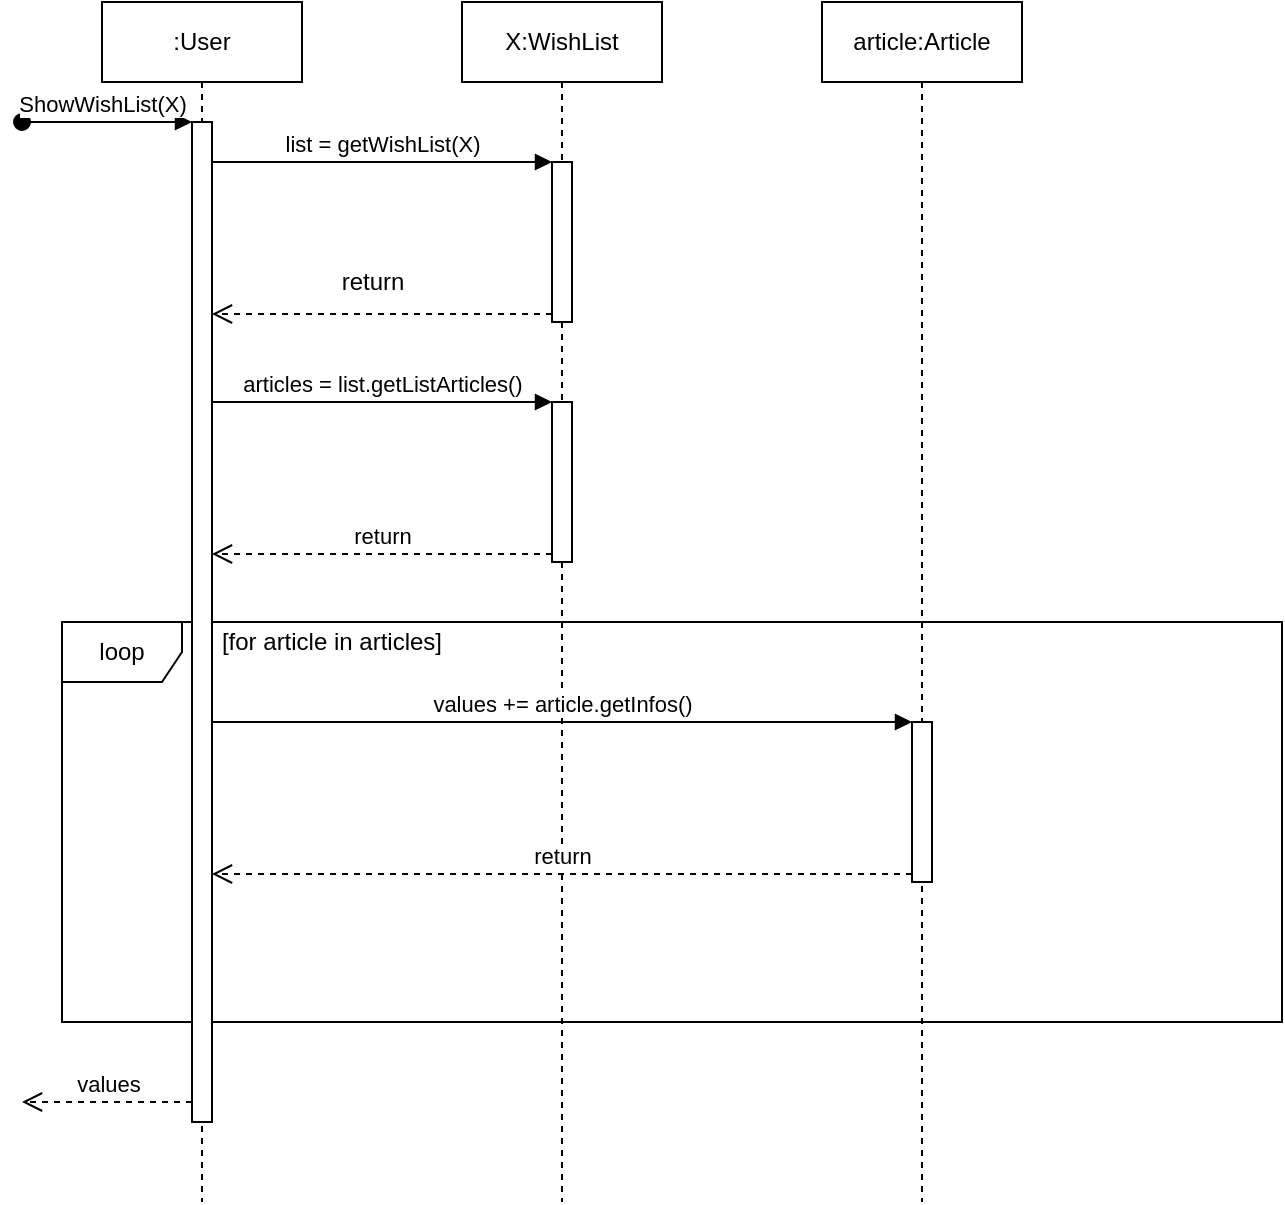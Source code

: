 <mxfile version="12.9.3" type="device"><diagram id="xSjLbOeb4Q_Lxthpekm5" name="Page-1"><mxGraphModel dx="813" dy="470" grid="1" gridSize="10" guides="1" tooltips="1" connect="1" arrows="1" fold="1" page="1" pageScale="1" pageWidth="850" pageHeight="1100" math="0" shadow="0"><root><mxCell id="0"/><mxCell id="1" parent="0"/><mxCell id="Cd-1w0f5CPjfxfT0OCZ9-16" value="loop" style="shape=umlFrame;whiteSpace=wrap;html=1;" vertex="1" parent="1"><mxGeometry x="40" y="350" width="610" height="200" as="geometry"/></mxCell><mxCell id="Cd-1w0f5CPjfxfT0OCZ9-1" value=":User" style="shape=umlLifeline;perimeter=lifelinePerimeter;whiteSpace=wrap;html=1;container=1;collapsible=0;recursiveResize=0;outlineConnect=0;" vertex="1" parent="1"><mxGeometry x="60" y="40" width="100" height="600" as="geometry"/></mxCell><mxCell id="Cd-1w0f5CPjfxfT0OCZ9-2" value="" style="html=1;points=[];perimeter=orthogonalPerimeter;" vertex="1" parent="Cd-1w0f5CPjfxfT0OCZ9-1"><mxGeometry x="45" y="60" width="10" height="500" as="geometry"/></mxCell><mxCell id="Cd-1w0f5CPjfxfT0OCZ9-3" value="ShowWishList(X)" style="html=1;verticalAlign=bottom;startArrow=oval;endArrow=block;startSize=8;" edge="1" target="Cd-1w0f5CPjfxfT0OCZ9-2" parent="Cd-1w0f5CPjfxfT0OCZ9-1"><mxGeometry x="-0.059" relative="1" as="geometry"><mxPoint x="-40" y="60" as="sourcePoint"/><Array as="points"><mxPoint y="60"/></Array><mxPoint as="offset"/></mxGeometry></mxCell><mxCell id="Cd-1w0f5CPjfxfT0OCZ9-4" value="X:WishList" style="shape=umlLifeline;perimeter=lifelinePerimeter;whiteSpace=wrap;html=1;container=1;collapsible=0;recursiveResize=0;outlineConnect=0;" vertex="1" parent="1"><mxGeometry x="240" y="40" width="100" height="600" as="geometry"/></mxCell><mxCell id="Cd-1w0f5CPjfxfT0OCZ9-5" value="" style="html=1;points=[];perimeter=orthogonalPerimeter;" vertex="1" parent="Cd-1w0f5CPjfxfT0OCZ9-4"><mxGeometry x="45" y="80" width="10" height="80" as="geometry"/></mxCell><mxCell id="Cd-1w0f5CPjfxfT0OCZ9-8" value="" style="html=1;points=[];perimeter=orthogonalPerimeter;" vertex="1" parent="Cd-1w0f5CPjfxfT0OCZ9-4"><mxGeometry x="45" y="200" width="10" height="80" as="geometry"/></mxCell><mxCell id="Cd-1w0f5CPjfxfT0OCZ9-7" value="" style="html=1;verticalAlign=bottom;endArrow=open;dashed=1;endSize=8;exitX=0;exitY=0.95;" edge="1" source="Cd-1w0f5CPjfxfT0OCZ9-5" parent="1" target="Cd-1w0f5CPjfxfT0OCZ9-2"><mxGeometry relative="1" as="geometry"><mxPoint x="215" y="196" as="targetPoint"/></mxGeometry></mxCell><mxCell id="Cd-1w0f5CPjfxfT0OCZ9-9" value="articles = list.getListArticles()" style="html=1;verticalAlign=bottom;endArrow=block;entryX=0;entryY=0;" edge="1" target="Cd-1w0f5CPjfxfT0OCZ9-8" parent="1" source="Cd-1w0f5CPjfxfT0OCZ9-2"><mxGeometry relative="1" as="geometry"><mxPoint x="215" y="240" as="sourcePoint"/></mxGeometry></mxCell><mxCell id="Cd-1w0f5CPjfxfT0OCZ9-10" value="return" style="html=1;verticalAlign=bottom;endArrow=open;dashed=1;endSize=8;exitX=0;exitY=0.95;" edge="1" source="Cd-1w0f5CPjfxfT0OCZ9-8" parent="1" target="Cd-1w0f5CPjfxfT0OCZ9-2"><mxGeometry relative="1" as="geometry"><mxPoint x="215" y="316" as="targetPoint"/></mxGeometry></mxCell><mxCell id="Cd-1w0f5CPjfxfT0OCZ9-13" value="list = getWishList(X)" style="html=1;verticalAlign=bottom;endArrow=block;" edge="1" parent="1" source="Cd-1w0f5CPjfxfT0OCZ9-2" target="Cd-1w0f5CPjfxfT0OCZ9-5"><mxGeometry width="80" relative="1" as="geometry"><mxPoint x="160" y="130" as="sourcePoint"/><mxPoint x="240" y="130" as="targetPoint"/><Array as="points"><mxPoint x="230" y="120"/></Array></mxGeometry></mxCell><mxCell id="Cd-1w0f5CPjfxfT0OCZ9-14" value="return" style="text;html=1;align=center;verticalAlign=middle;resizable=0;points=[];autosize=1;" vertex="1" parent="1"><mxGeometry x="170" y="170" width="50" height="20" as="geometry"/></mxCell><mxCell id="Cd-1w0f5CPjfxfT0OCZ9-17" value="article:Article" style="shape=umlLifeline;perimeter=lifelinePerimeter;whiteSpace=wrap;html=1;container=1;collapsible=0;recursiveResize=0;outlineConnect=0;" vertex="1" parent="1"><mxGeometry x="420" y="40" width="100" height="600" as="geometry"/></mxCell><mxCell id="Cd-1w0f5CPjfxfT0OCZ9-20" value="" style="html=1;points=[];perimeter=orthogonalPerimeter;" vertex="1" parent="Cd-1w0f5CPjfxfT0OCZ9-17"><mxGeometry x="45" y="360" width="10" height="80" as="geometry"/></mxCell><mxCell id="Cd-1w0f5CPjfxfT0OCZ9-18" value="[for article in articles]" style="text;html=1;strokeColor=none;fillColor=none;align=center;verticalAlign=middle;whiteSpace=wrap;rounded=0;" vertex="1" parent="1"><mxGeometry x="110" y="350" width="130" height="20" as="geometry"/></mxCell><mxCell id="Cd-1w0f5CPjfxfT0OCZ9-21" value="values += article.getInfos()" style="html=1;verticalAlign=bottom;endArrow=block;entryX=0;entryY=0;" edge="1" target="Cd-1w0f5CPjfxfT0OCZ9-20" parent="1" source="Cd-1w0f5CPjfxfT0OCZ9-2"><mxGeometry relative="1" as="geometry"><mxPoint x="395" y="400" as="sourcePoint"/></mxGeometry></mxCell><mxCell id="Cd-1w0f5CPjfxfT0OCZ9-22" value="return" style="html=1;verticalAlign=bottom;endArrow=open;dashed=1;endSize=8;exitX=0;exitY=0.95;" edge="1" source="Cd-1w0f5CPjfxfT0OCZ9-20" parent="1" target="Cd-1w0f5CPjfxfT0OCZ9-2"><mxGeometry relative="1" as="geometry"><mxPoint x="395" y="476" as="targetPoint"/></mxGeometry></mxCell><mxCell id="Cd-1w0f5CPjfxfT0OCZ9-23" value="values" style="html=1;verticalAlign=bottom;endArrow=open;dashed=1;endSize=8;" edge="1" parent="1" source="Cd-1w0f5CPjfxfT0OCZ9-2"><mxGeometry relative="1" as="geometry"><mxPoint x="100" y="590" as="sourcePoint"/><mxPoint x="20" y="590" as="targetPoint"/></mxGeometry></mxCell></root></mxGraphModel></diagram></mxfile>